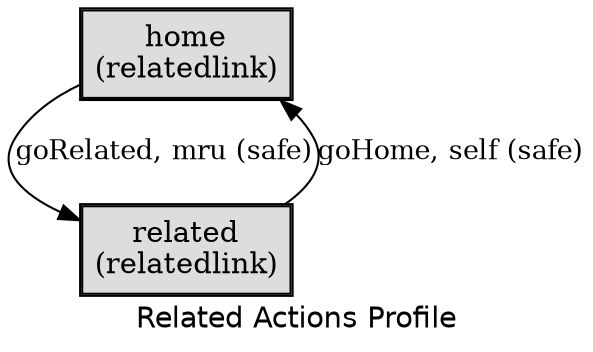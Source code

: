 digraph application_state_diagram {
  graph [
    labelloc="b";
    fontname="Helvetica"
    label="Related Actions Profile";
    URL="index.html" target="_parent"
  ];
  node [shape = box, style = "bold,filled"];

    home [style=solid, margin=0.02, label=<<table cellspacing="0" cellpadding="5" cellborder="1" border="0"><tr><td bgcolor="#dddddd">home<br />(relatedlink)<br /></td></tr></table>>,shape=box URL="docs/semantic.home.html" target="_parent"]
    related [style=solid, margin=0.02, label=<<table cellspacing="0" cellpadding="5" cellborder="1" border="0"><tr><td bgcolor="#dddddd">related<br />(relatedlink)<br /></td></tr></table>>,shape=box URL="docs/semantic.related.html" target="_parent"]

    home -> related [label = "goRelated, mru (safe)" URL="docs/safe.goRelated.html" target="_parent" fontsize=13];
    related -> home [label = "goHome, self (safe)" URL="docs/safe.goHome.html" target="_parent" fontsize=13];


}